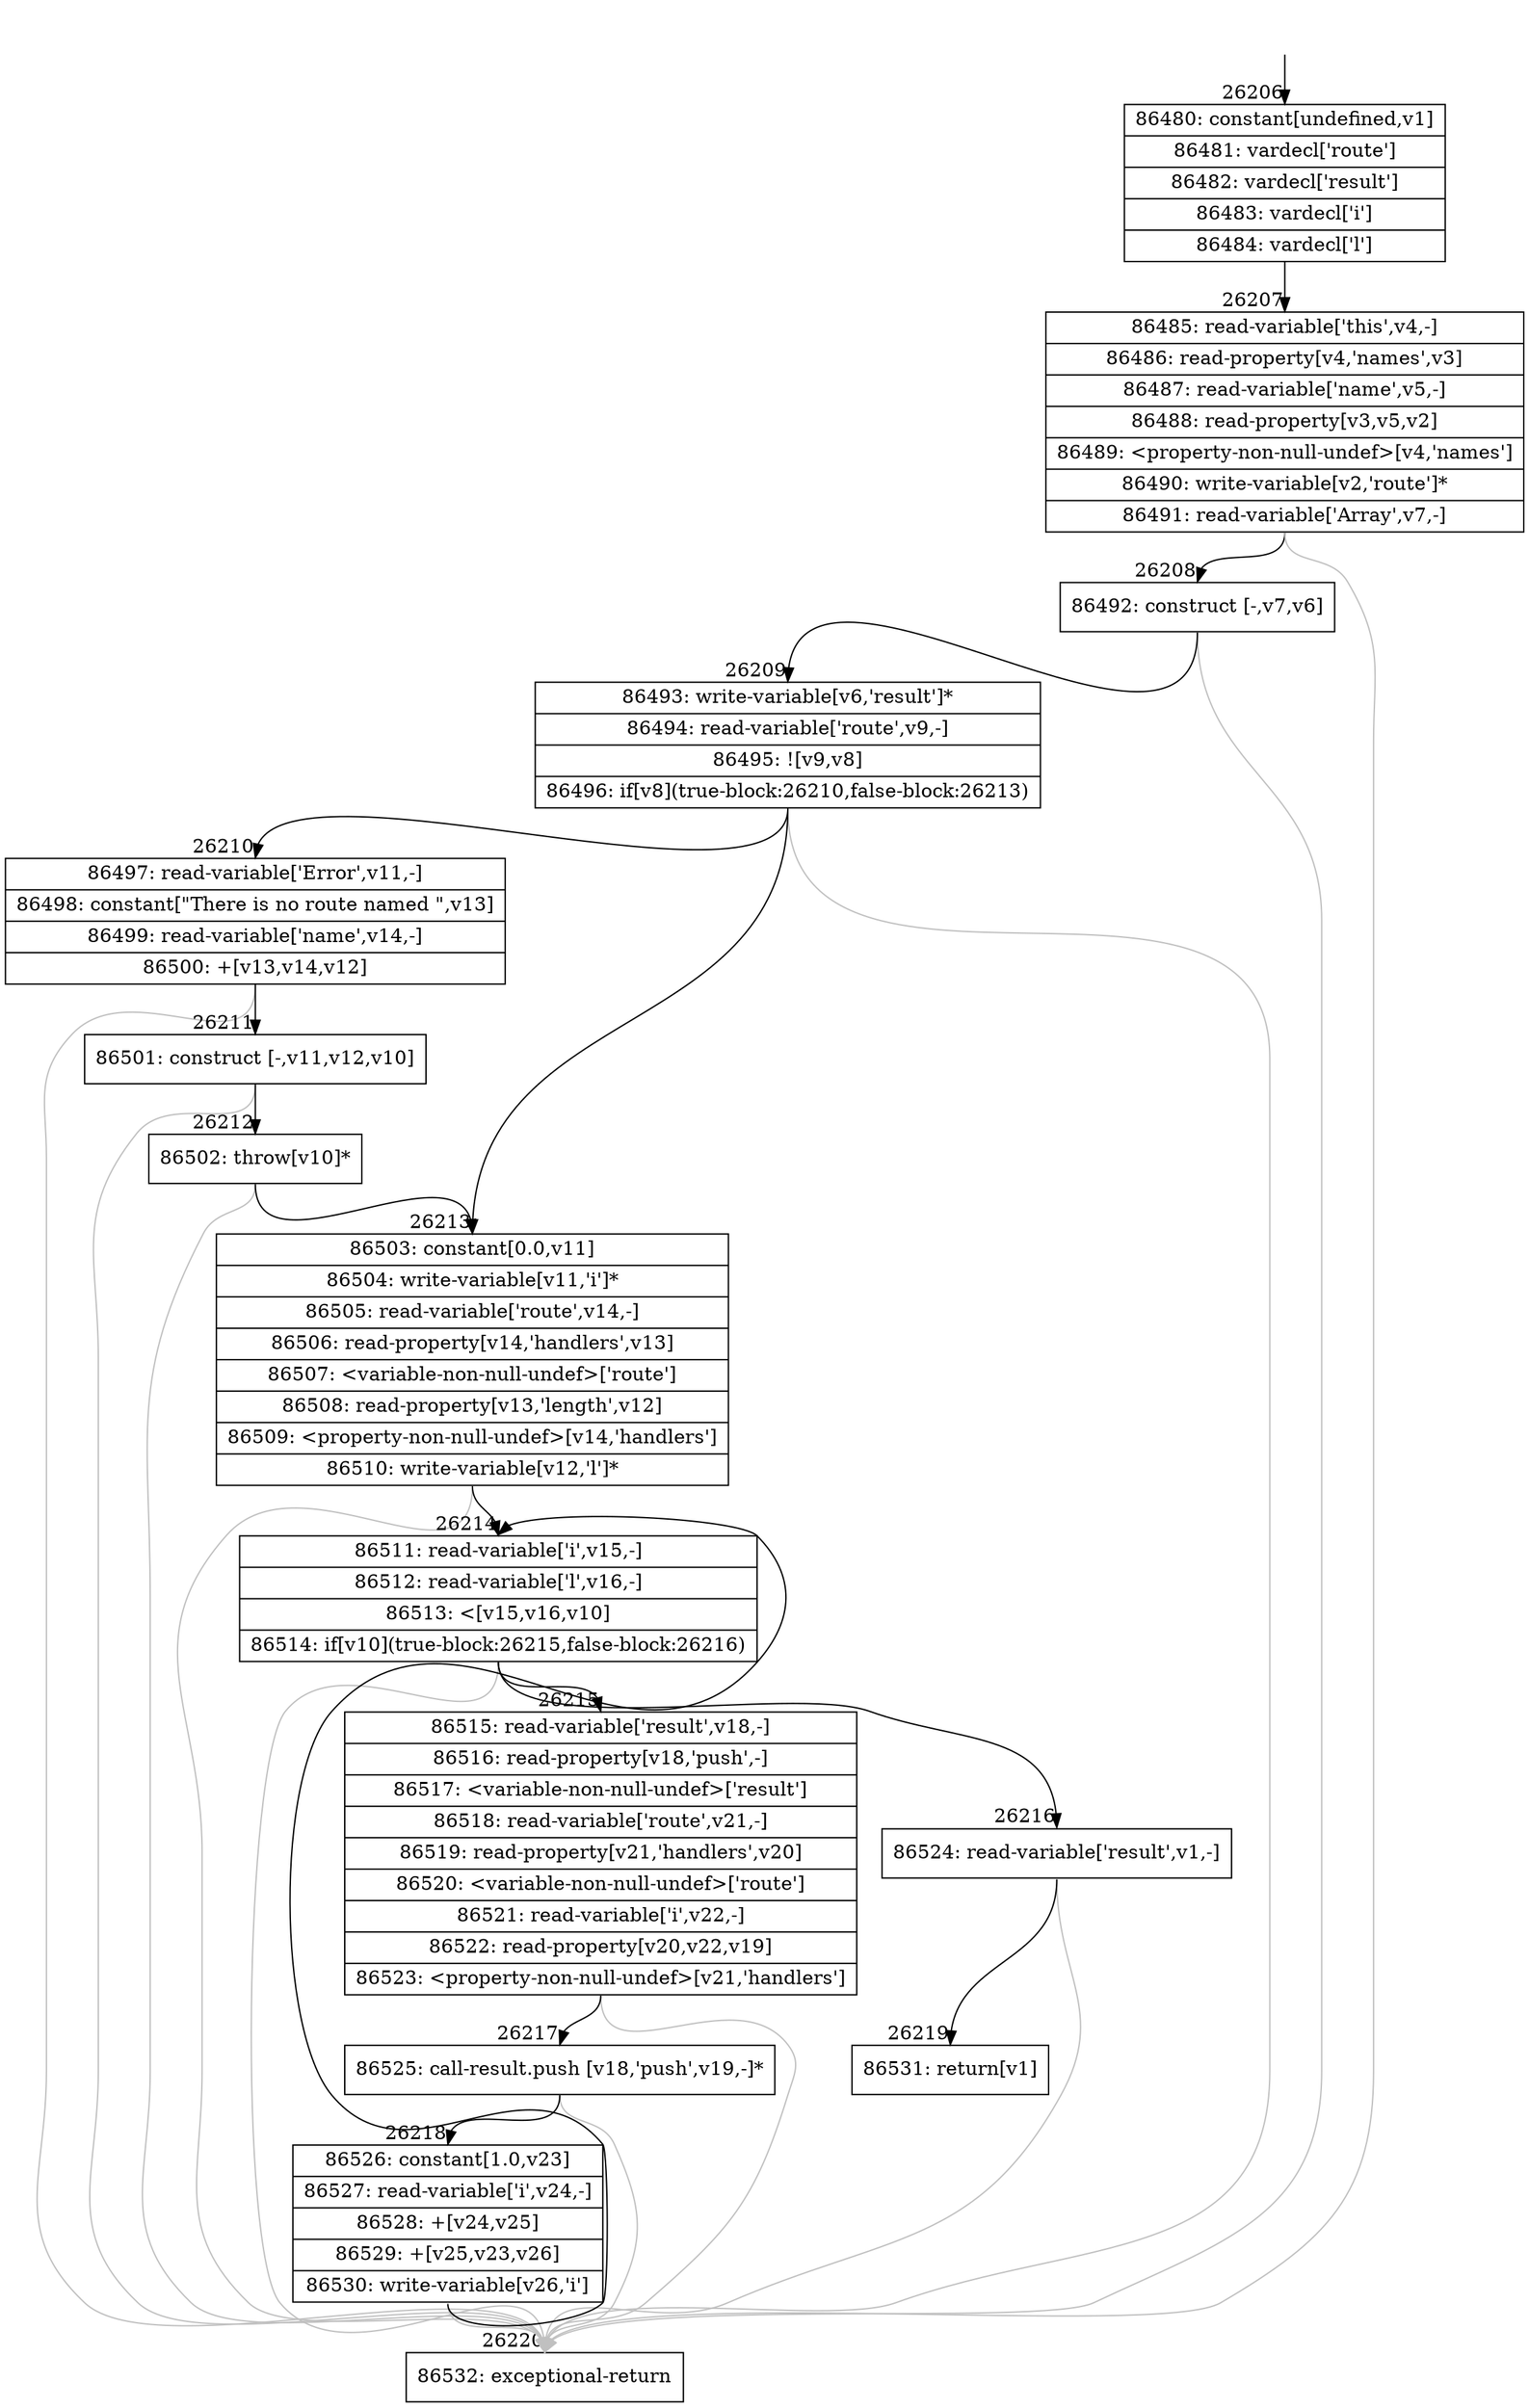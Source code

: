 digraph {
rankdir="TD"
BB_entry2300[shape=none,label=""];
BB_entry2300 -> BB26206 [tailport=s, headport=n, headlabel="    26206"]
BB26206 [shape=record label="{86480: constant[undefined,v1]|86481: vardecl['route']|86482: vardecl['result']|86483: vardecl['i']|86484: vardecl['l']}" ] 
BB26206 -> BB26207 [tailport=s, headport=n, headlabel="      26207"]
BB26207 [shape=record label="{86485: read-variable['this',v4,-]|86486: read-property[v4,'names',v3]|86487: read-variable['name',v5,-]|86488: read-property[v3,v5,v2]|86489: \<property-non-null-undef\>[v4,'names']|86490: write-variable[v2,'route']*|86491: read-variable['Array',v7,-]}" ] 
BB26207 -> BB26208 [tailport=s, headport=n, headlabel="      26208"]
BB26207 -> BB26220 [tailport=s, headport=n, color=gray, headlabel="      26220"]
BB26208 [shape=record label="{86492: construct [-,v7,v6]}" ] 
BB26208 -> BB26209 [tailport=s, headport=n, headlabel="      26209"]
BB26208 -> BB26220 [tailport=s, headport=n, color=gray]
BB26209 [shape=record label="{86493: write-variable[v6,'result']*|86494: read-variable['route',v9,-]|86495: ![v9,v8]|86496: if[v8](true-block:26210,false-block:26213)}" ] 
BB26209 -> BB26210 [tailport=s, headport=n, headlabel="      26210"]
BB26209 -> BB26213 [tailport=s, headport=n, headlabel="      26213"]
BB26209 -> BB26220 [tailport=s, headport=n, color=gray]
BB26210 [shape=record label="{86497: read-variable['Error',v11,-]|86498: constant[\"There is no route named \",v13]|86499: read-variable['name',v14,-]|86500: +[v13,v14,v12]}" ] 
BB26210 -> BB26211 [tailport=s, headport=n, headlabel="      26211"]
BB26210 -> BB26220 [tailport=s, headport=n, color=gray]
BB26211 [shape=record label="{86501: construct [-,v11,v12,v10]}" ] 
BB26211 -> BB26212 [tailport=s, headport=n, headlabel="      26212"]
BB26211 -> BB26220 [tailport=s, headport=n, color=gray]
BB26212 [shape=record label="{86502: throw[v10]*}" ] 
BB26212 -> BB26213 [tailport=s, headport=n]
BB26212 -> BB26220 [tailport=s, headport=n, color=gray]
BB26213 [shape=record label="{86503: constant[0.0,v11]|86504: write-variable[v11,'i']*|86505: read-variable['route',v14,-]|86506: read-property[v14,'handlers',v13]|86507: \<variable-non-null-undef\>['route']|86508: read-property[v13,'length',v12]|86509: \<property-non-null-undef\>[v14,'handlers']|86510: write-variable[v12,'l']*}" ] 
BB26213 -> BB26214 [tailport=s, headport=n, headlabel="      26214"]
BB26213 -> BB26220 [tailport=s, headport=n, color=gray]
BB26214 [shape=record label="{86511: read-variable['i',v15,-]|86512: read-variable['l',v16,-]|86513: \<[v15,v16,v10]|86514: if[v10](true-block:26215,false-block:26216)}" ] 
BB26214 -> BB26215 [tailport=s, headport=n, headlabel="      26215"]
BB26214 -> BB26216 [tailport=s, headport=n, headlabel="      26216"]
BB26214 -> BB26220 [tailport=s, headport=n, color=gray]
BB26215 [shape=record label="{86515: read-variable['result',v18,-]|86516: read-property[v18,'push',-]|86517: \<variable-non-null-undef\>['result']|86518: read-variable['route',v21,-]|86519: read-property[v21,'handlers',v20]|86520: \<variable-non-null-undef\>['route']|86521: read-variable['i',v22,-]|86522: read-property[v20,v22,v19]|86523: \<property-non-null-undef\>[v21,'handlers']}" ] 
BB26215 -> BB26217 [tailport=s, headport=n, headlabel="      26217"]
BB26215 -> BB26220 [tailport=s, headport=n, color=gray]
BB26216 [shape=record label="{86524: read-variable['result',v1,-]}" ] 
BB26216 -> BB26219 [tailport=s, headport=n, headlabel="      26219"]
BB26216 -> BB26220 [tailport=s, headport=n, color=gray]
BB26217 [shape=record label="{86525: call-result.push [v18,'push',v19,-]*}" ] 
BB26217 -> BB26218 [tailport=s, headport=n, headlabel="      26218"]
BB26217 -> BB26220 [tailport=s, headport=n, color=gray]
BB26218 [shape=record label="{86526: constant[1.0,v23]|86527: read-variable['i',v24,-]|86528: +[v24,v25]|86529: +[v25,v23,v26]|86530: write-variable[v26,'i']}" ] 
BB26218 -> BB26214 [tailport=s, headport=n]
BB26218 -> BB26220 [tailport=s, headport=n, color=gray]
BB26219 [shape=record label="{86531: return[v1]}" ] 
BB26220 [shape=record label="{86532: exceptional-return}" ] 
//#$~ 47866
}
